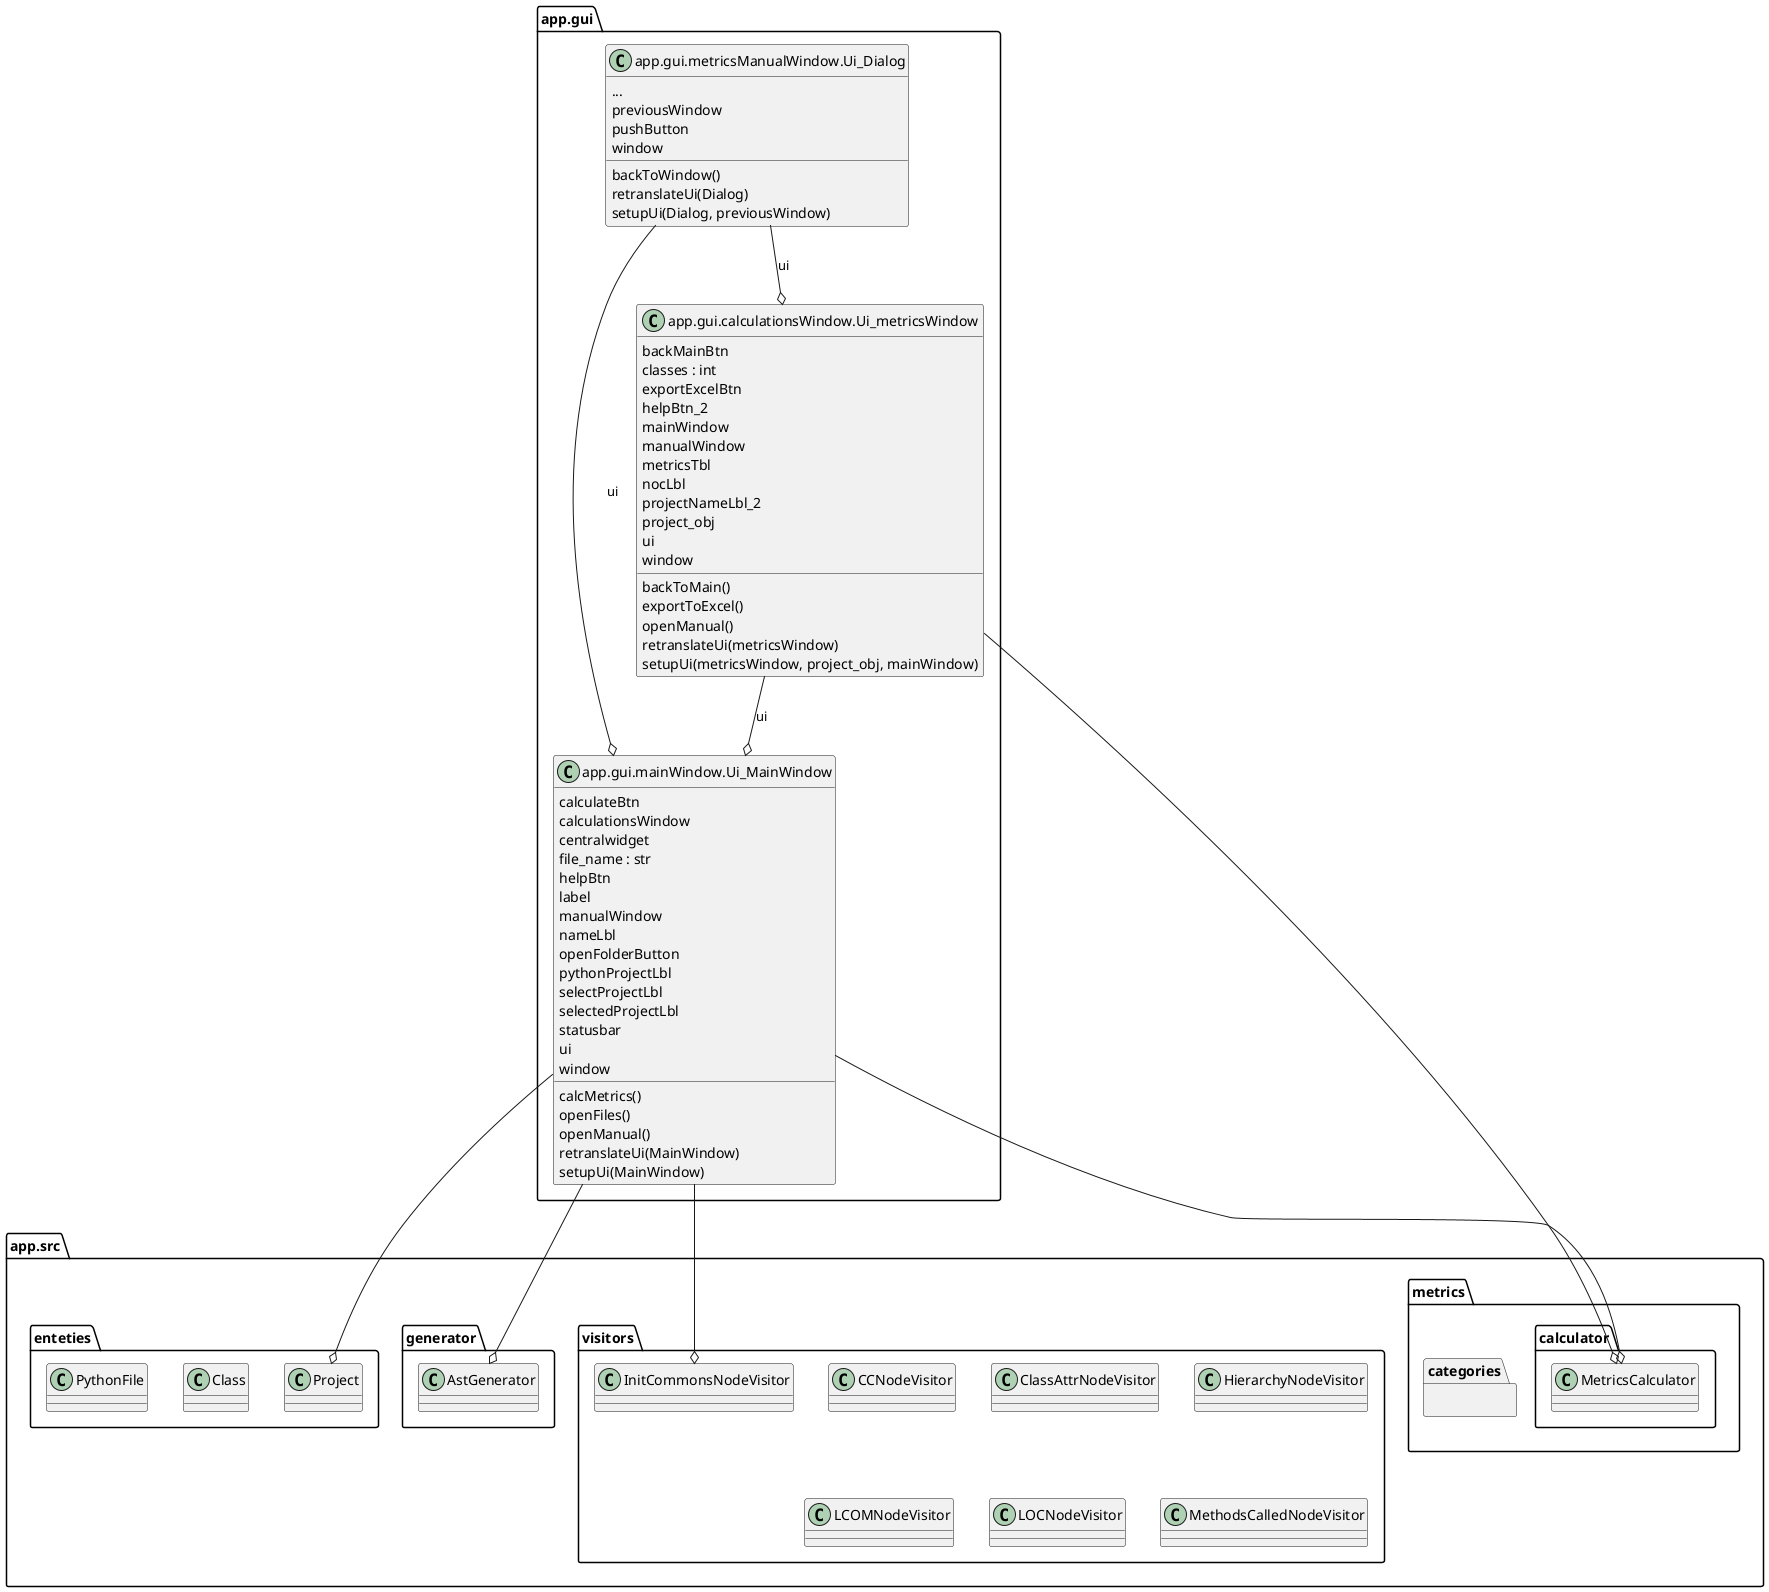 @startuml gui_classes
  set namespaceSeparator none

  package "app.gui" {
    class "app.gui.calculationsWindow.Ui_metricsWindow" as app.gui.calculationsWindow.Ui_metricsWindow {
      backMainBtn
      classes : int
      exportExcelBtn
      helpBtn_2
      mainWindow
      manualWindow
      metricsTbl
      nocLbl
      projectNameLbl_2
      project_obj
      ui
      window
      backToMain()
      exportToExcel()
      openManual()
      retranslateUi(metricsWindow)
      setupUi(metricsWindow, project_obj, mainWindow)
    }
    class "app.gui.mainWindow.Ui_MainWindow" as app.gui.mainWindow.Ui_MainWindow {
      calculateBtn
      calculationsWindow
      centralwidget
      file_name : str
      helpBtn
      label
      manualWindow
      nameLbl
      openFolderButton
      pythonProjectLbl
      selectProjectLbl
      selectedProjectLbl
      statusbar
      ui
      window
      calcMetrics()
      openFiles()
      openManual()
      retranslateUi(MainWindow)
      setupUi(MainWindow)
    }
    class "app.gui.metricsManualWindow.Ui_Dialog" as app.gui.metricsManualWindow.Ui_Dialog {
      ...
      previousWindow
      pushButton
      window
      backToWindow()
      retranslateUi(Dialog)
      setupUi(Dialog, previousWindow)
    }
  }
  package "app.src" {
    package "enteties" {
        class Project {
            
        }

        class "Class" as c {
            
        }

        class PythonFile {
            
        }
    }
    package "generator" {
        class AstGenerator {
        }
    }

    package "visitors" {
        class CCNodeVisitor {
            
        }

        class ClassAttrNodeVisitor {
            
        }

        class HierarchyNodeVisitor {
            
        }

        class InitCommonsNodeVisitor {
            
        }

        class LCOMNodeVisitor {
            
        }

        class LOCNodeVisitor {
            
        }

        class MethodsCalledNodeVisitor {
            
        }
    }

    package "metrics" {
        package "categories" {
        }
        package "calculator" {
            class MetricsCalculator {
                
            }
        }
    }

        /'
    c o-- InitCommonsNodeVisitor
    c o-- LCOMNodeVisitor
    c o-- CCNodeVisitor
    c o-- HierarchyNodeVisitor
    c o-- MethodsCalledNodeVisitor
    '/
    
  }



  app.gui.calculationsWindow.Ui_metricsWindow --o app.gui.mainWindow.Ui_MainWindow : ui
  app.gui.metricsManualWindow.Ui_Dialog --o app.gui.calculationsWindow.Ui_metricsWindow : ui
  app.gui.metricsManualWindow.Ui_Dialog --o app.gui.mainWindow.Ui_MainWindow : ui


  app.gui.mainWindow.Ui_MainWindow --o InitCommonsNodeVisitor
  app.gui.mainWindow.Ui_MainWindow --o Project
  app.gui.mainWindow.Ui_MainWindow --o MetricsCalculator
  app.gui.mainWindow.Ui_MainWindow --o AstGenerator

  app.gui.calculationsWindow.Ui_metricsWindow --o MetricsCalculator

@enduml
